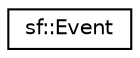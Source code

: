digraph "Graphical Class Hierarchy"
{
  edge [fontname="Helvetica",fontsize="10",labelfontname="Helvetica",labelfontsize="10"];
  node [fontname="Helvetica",fontsize="10",shape=record];
  rankdir="LR";
  Node0 [label="sf::Event",height=0.2,width=0.4,color="black", fillcolor="white", style="filled",URL="$classsf_1_1_event.html",tooltip="Defines a system event and its parameters. "];
}
